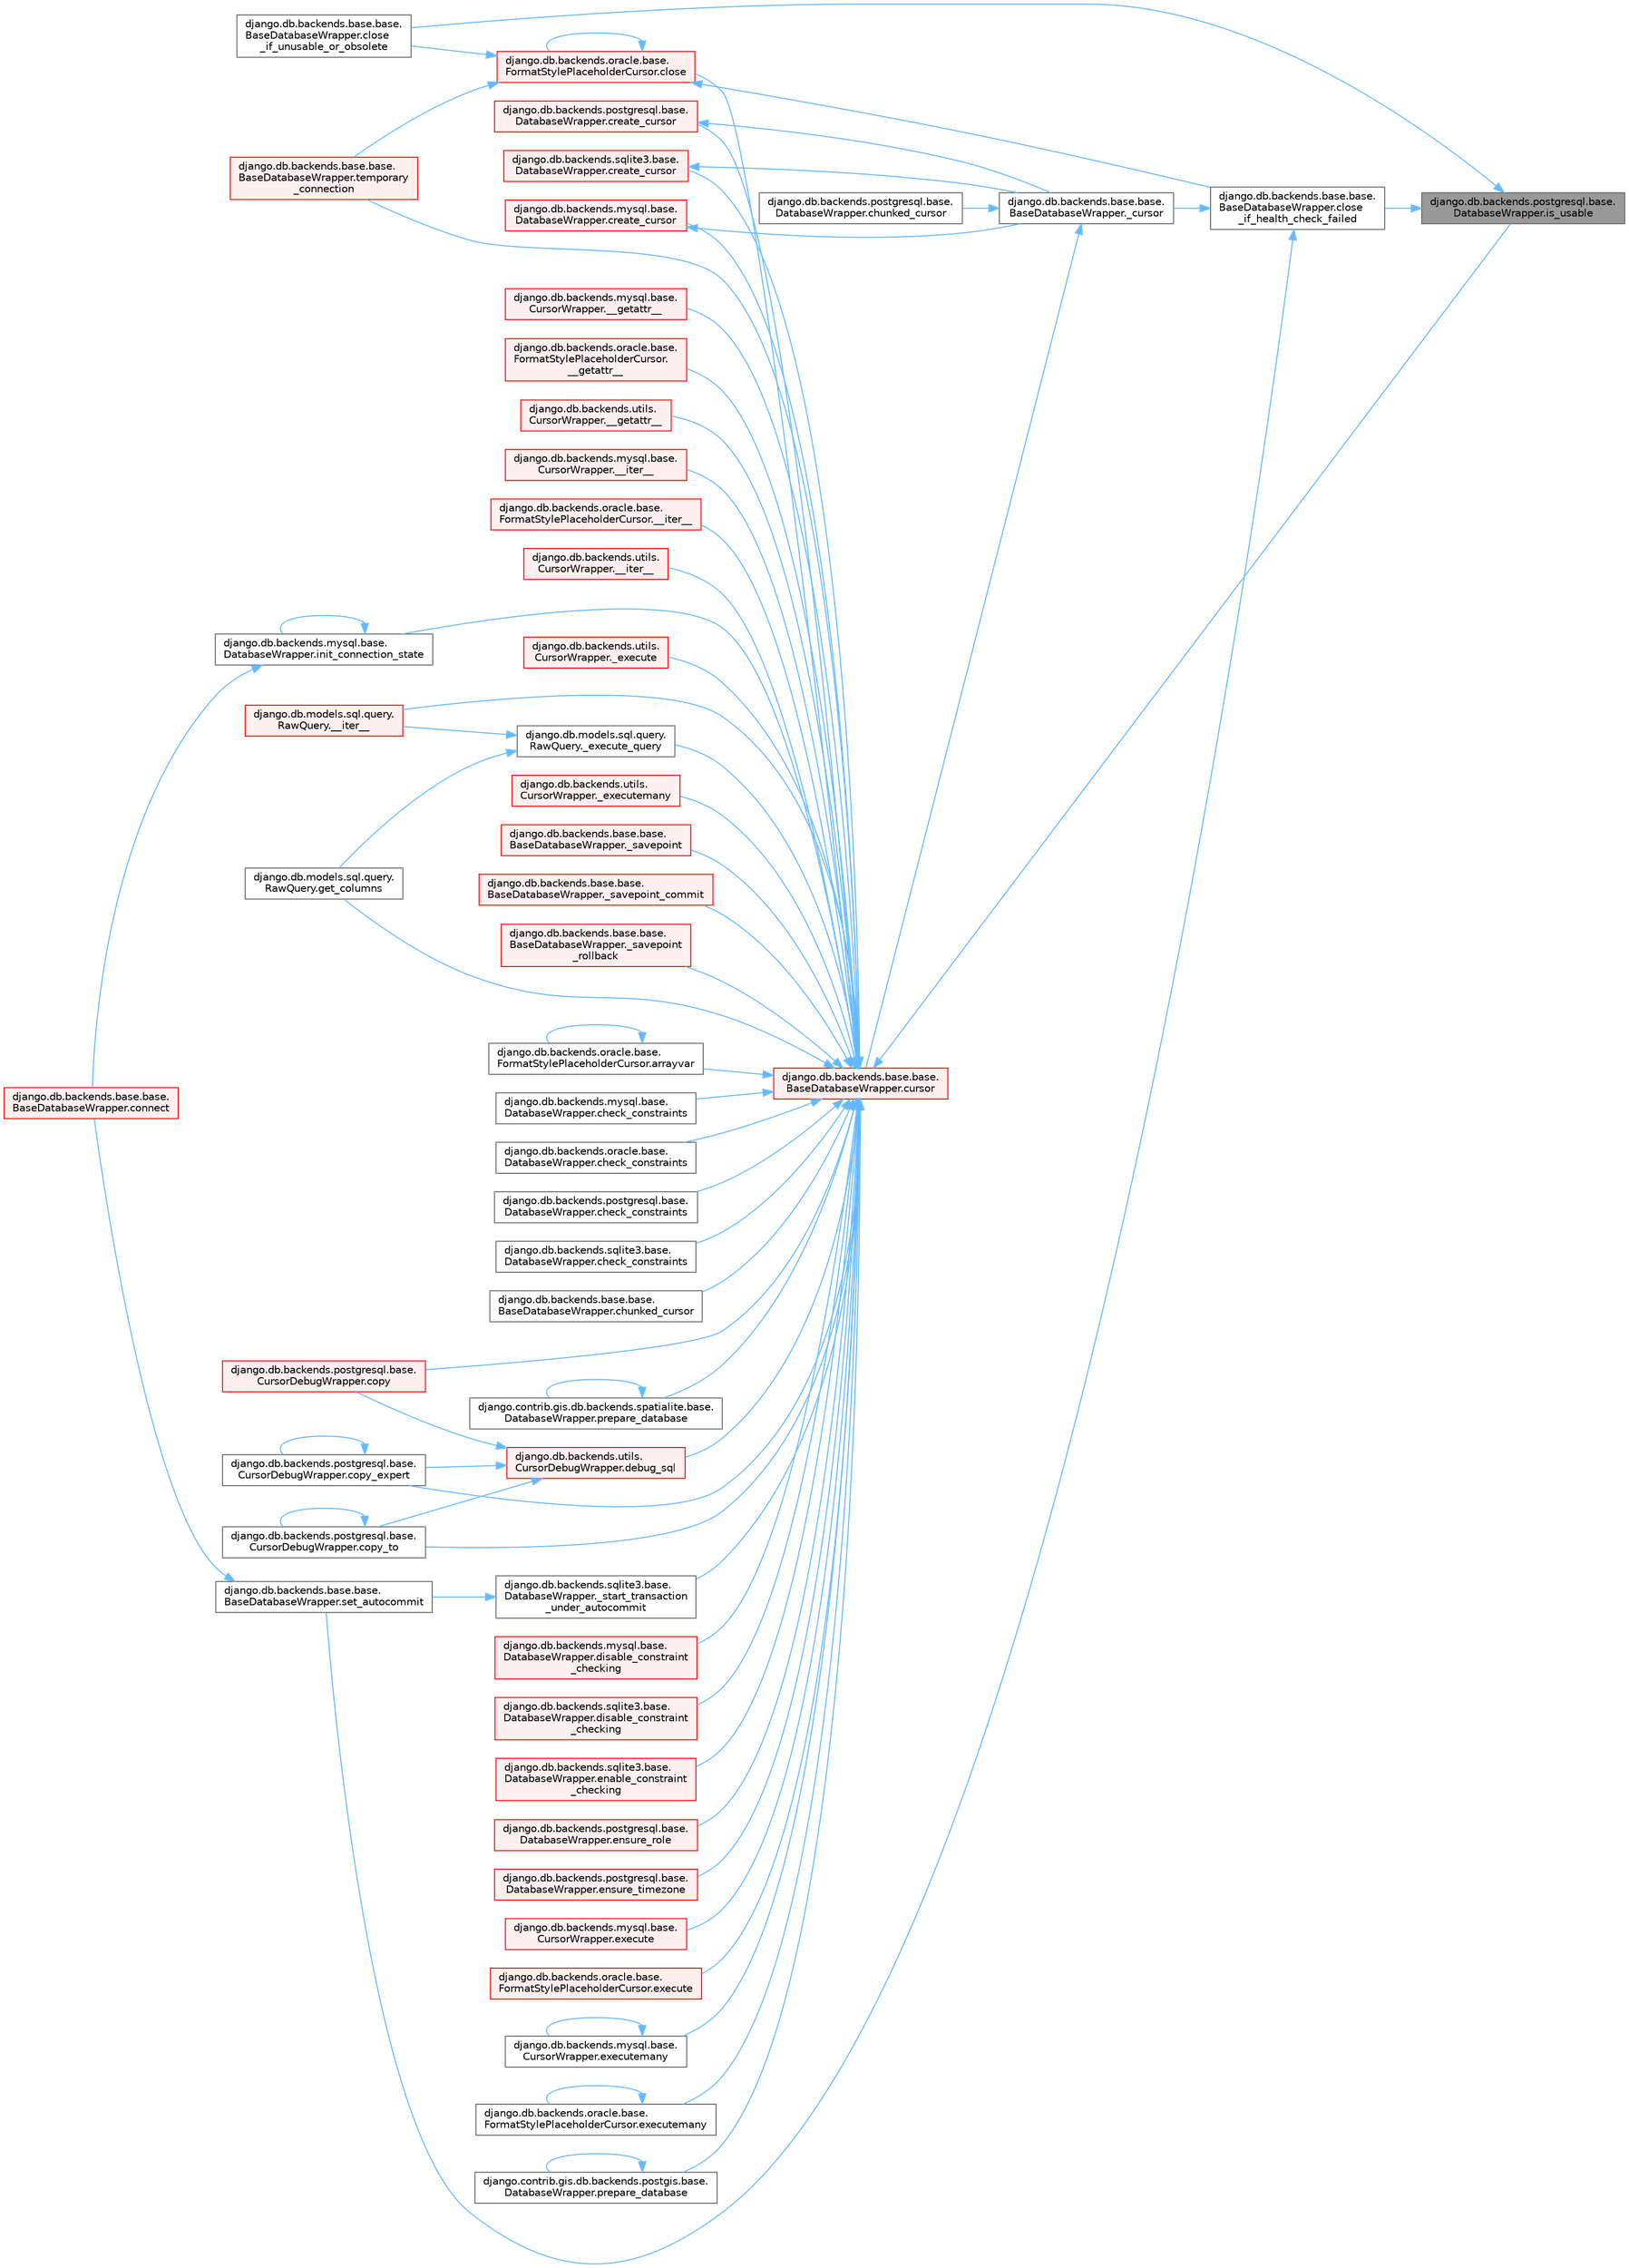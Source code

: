 digraph "django.db.backends.postgresql.base.DatabaseWrapper.is_usable"
{
 // LATEX_PDF_SIZE
  bgcolor="transparent";
  edge [fontname=Helvetica,fontsize=10,labelfontname=Helvetica,labelfontsize=10];
  node [fontname=Helvetica,fontsize=10,shape=box,height=0.2,width=0.4];
  rankdir="RL";
  Node1 [id="Node000001",label="django.db.backends.postgresql.base.\lDatabaseWrapper.is_usable",height=0.2,width=0.4,color="gray40", fillcolor="grey60", style="filled", fontcolor="black",tooltip=" "];
  Node1 -> Node2 [id="edge1_Node000001_Node000002",dir="back",color="steelblue1",style="solid",tooltip=" "];
  Node2 [id="Node000002",label="django.db.backends.base.base.\lBaseDatabaseWrapper.close\l_if_health_check_failed",height=0.2,width=0.4,color="grey40", fillcolor="white", style="filled",URL="$classdjango_1_1db_1_1backends_1_1base_1_1base_1_1_base_database_wrapper.html#a3f4d11734d2da94781f00468b6bd3981",tooltip=" "];
  Node2 -> Node3 [id="edge2_Node000002_Node000003",dir="back",color="steelblue1",style="solid",tooltip=" "];
  Node3 [id="Node000003",label="django.db.backends.base.base.\lBaseDatabaseWrapper._cursor",height=0.2,width=0.4,color="grey40", fillcolor="white", style="filled",URL="$classdjango_1_1db_1_1backends_1_1base_1_1base_1_1_base_database_wrapper.html#a4ab6e7f33d17ad7228f40516ace60c5f",tooltip=" "];
  Node3 -> Node4 [id="edge3_Node000003_Node000004",dir="back",color="steelblue1",style="solid",tooltip=" "];
  Node4 [id="Node000004",label="django.db.backends.postgresql.base.\lDatabaseWrapper.chunked_cursor",height=0.2,width=0.4,color="grey40", fillcolor="white", style="filled",URL="$classdjango_1_1db_1_1backends_1_1postgresql_1_1base_1_1_database_wrapper.html#a6e39b30795df495f7813a3d4186b6a79",tooltip=" "];
  Node3 -> Node5 [id="edge4_Node000003_Node000005",dir="back",color="steelblue1",style="solid",tooltip=" "];
  Node5 [id="Node000005",label="django.db.backends.base.base.\lBaseDatabaseWrapper.cursor",height=0.2,width=0.4,color="red", fillcolor="#FFF0F0", style="filled",URL="$classdjango_1_1db_1_1backends_1_1base_1_1base_1_1_base_database_wrapper.html#a36460fef236d97a41d6ed05f035509f8",tooltip=" "];
  Node5 -> Node6 [id="edge5_Node000005_Node000006",dir="back",color="steelblue1",style="solid",tooltip=" "];
  Node6 [id="Node000006",label="django.db.backends.mysql.base.\lCursorWrapper.__getattr__",height=0.2,width=0.4,color="red", fillcolor="#FFF0F0", style="filled",URL="$classdjango_1_1db_1_1backends_1_1mysql_1_1base_1_1_cursor_wrapper.html#a20e21ec52fae5babdedf2c700be36024",tooltip=" "];
  Node5 -> Node10 [id="edge6_Node000005_Node000010",dir="back",color="steelblue1",style="solid",tooltip=" "];
  Node10 [id="Node000010",label="django.db.backends.oracle.base.\lFormatStylePlaceholderCursor.\l__getattr__",height=0.2,width=0.4,color="red", fillcolor="#FFF0F0", style="filled",URL="$classdjango_1_1db_1_1backends_1_1oracle_1_1base_1_1_format_style_placeholder_cursor.html#a39758f7bfa6ae06dc9c0cdb38bbd6098",tooltip=" "];
  Node5 -> Node11 [id="edge7_Node000005_Node000011",dir="back",color="steelblue1",style="solid",tooltip=" "];
  Node11 [id="Node000011",label="django.db.backends.utils.\lCursorWrapper.__getattr__",height=0.2,width=0.4,color="red", fillcolor="#FFF0F0", style="filled",URL="$classdjango_1_1db_1_1backends_1_1utils_1_1_cursor_wrapper.html#a6acaaa696c45889fa2c675e03cbb7a68",tooltip=" "];
  Node5 -> Node12 [id="edge8_Node000005_Node000012",dir="back",color="steelblue1",style="solid",tooltip=" "];
  Node12 [id="Node000012",label="django.db.backends.mysql.base.\lCursorWrapper.__iter__",height=0.2,width=0.4,color="red", fillcolor="#FFF0F0", style="filled",URL="$classdjango_1_1db_1_1backends_1_1mysql_1_1base_1_1_cursor_wrapper.html#a96860984e3e955165a7742343527ec31",tooltip=" "];
  Node5 -> Node15 [id="edge9_Node000005_Node000015",dir="back",color="steelblue1",style="solid",tooltip=" "];
  Node15 [id="Node000015",label="django.db.backends.oracle.base.\lFormatStylePlaceholderCursor.__iter__",height=0.2,width=0.4,color="red", fillcolor="#FFF0F0", style="filled",URL="$classdjango_1_1db_1_1backends_1_1oracle_1_1base_1_1_format_style_placeholder_cursor.html#adad663a77ab1f36c0904a50f6f924b8c",tooltip=" "];
  Node5 -> Node16 [id="edge10_Node000005_Node000016",dir="back",color="steelblue1",style="solid",tooltip=" "];
  Node16 [id="Node000016",label="django.db.backends.utils.\lCursorWrapper.__iter__",height=0.2,width=0.4,color="red", fillcolor="#FFF0F0", style="filled",URL="$classdjango_1_1db_1_1backends_1_1utils_1_1_cursor_wrapper.html#ae9eba89bec4f98ba29cf92670ef4bd59",tooltip=" "];
  Node5 -> Node17 [id="edge11_Node000005_Node000017",dir="back",color="steelblue1",style="solid",tooltip=" "];
  Node17 [id="Node000017",label="django.db.models.sql.query.\lRawQuery.__iter__",height=0.2,width=0.4,color="red", fillcolor="#FFF0F0", style="filled",URL="$classdjango_1_1db_1_1models_1_1sql_1_1query_1_1_raw_query.html#a462cd26f19cff8bad6e425d53bf55115",tooltip=" "];
  Node5 -> Node18 [id="edge12_Node000005_Node000018",dir="back",color="steelblue1",style="solid",tooltip=" "];
  Node18 [id="Node000018",label="django.db.backends.utils.\lCursorWrapper._execute",height=0.2,width=0.4,color="red", fillcolor="#FFF0F0", style="filled",URL="$classdjango_1_1db_1_1backends_1_1utils_1_1_cursor_wrapper.html#a4bce340a1bf575432f30977501cf758e",tooltip=" "];
  Node5 -> Node3122 [id="edge13_Node000005_Node003122",dir="back",color="steelblue1",style="solid",tooltip=" "];
  Node3122 [id="Node003122",label="django.db.models.sql.query.\lRawQuery._execute_query",height=0.2,width=0.4,color="grey40", fillcolor="white", style="filled",URL="$classdjango_1_1db_1_1models_1_1sql_1_1query_1_1_raw_query.html#a652e32a56b6cf3336d8b39eb3dc98af7",tooltip=" "];
  Node3122 -> Node17 [id="edge14_Node003122_Node000017",dir="back",color="steelblue1",style="solid",tooltip=" "];
  Node3122 -> Node3123 [id="edge15_Node003122_Node003123",dir="back",color="steelblue1",style="solid",tooltip=" "];
  Node3123 [id="Node003123",label="django.db.models.sql.query.\lRawQuery.get_columns",height=0.2,width=0.4,color="grey40", fillcolor="white", style="filled",URL="$classdjango_1_1db_1_1models_1_1sql_1_1query_1_1_raw_query.html#a97dcaae3122b66d4509ccc82dcd4fa36",tooltip=" "];
  Node5 -> Node3124 [id="edge16_Node000005_Node003124",dir="back",color="steelblue1",style="solid",tooltip=" "];
  Node3124 [id="Node003124",label="django.db.backends.utils.\lCursorWrapper._executemany",height=0.2,width=0.4,color="red", fillcolor="#FFF0F0", style="filled",URL="$classdjango_1_1db_1_1backends_1_1utils_1_1_cursor_wrapper.html#ad2f0cf3db485ef5192509faf59f6705b",tooltip=" "];
  Node5 -> Node3126 [id="edge17_Node000005_Node003126",dir="back",color="steelblue1",style="solid",tooltip=" "];
  Node3126 [id="Node003126",label="django.db.backends.base.base.\lBaseDatabaseWrapper._savepoint",height=0.2,width=0.4,color="red", fillcolor="#FFF0F0", style="filled",URL="$classdjango_1_1db_1_1backends_1_1base_1_1base_1_1_base_database_wrapper.html#ad20a0b45a8cbc79cddd01a3ce45643b7",tooltip=" "];
  Node5 -> Node3129 [id="edge18_Node000005_Node003129",dir="back",color="steelblue1",style="solid",tooltip=" "];
  Node3129 [id="Node003129",label="django.db.backends.base.base.\lBaseDatabaseWrapper._savepoint_commit",height=0.2,width=0.4,color="red", fillcolor="#FFF0F0", style="filled",URL="$classdjango_1_1db_1_1backends_1_1base_1_1base_1_1_base_database_wrapper.html#a84f283ac61686e16f5011f6256615698",tooltip=" "];
  Node5 -> Node3131 [id="edge19_Node000005_Node003131",dir="back",color="steelblue1",style="solid",tooltip=" "];
  Node3131 [id="Node003131",label="django.db.backends.base.base.\lBaseDatabaseWrapper._savepoint\l_rollback",height=0.2,width=0.4,color="red", fillcolor="#FFF0F0", style="filled",URL="$classdjango_1_1db_1_1backends_1_1base_1_1base_1_1_base_database_wrapper.html#aefe364c769196b7fd2f85d0e26b22f0d",tooltip=" "];
  Node5 -> Node3133 [id="edge20_Node000005_Node003133",dir="back",color="steelblue1",style="solid",tooltip=" "];
  Node3133 [id="Node003133",label="django.db.backends.sqlite3.base.\lDatabaseWrapper._start_transaction\l_under_autocommit",height=0.2,width=0.4,color="grey40", fillcolor="white", style="filled",URL="$classdjango_1_1db_1_1backends_1_1sqlite3_1_1base_1_1_database_wrapper.html#a8524e3c43caeb725422ad80f80aa1456",tooltip=" "];
  Node3133 -> Node3134 [id="edge21_Node003133_Node003134",dir="back",color="steelblue1",style="solid",tooltip=" "];
  Node3134 [id="Node003134",label="django.db.backends.base.base.\lBaseDatabaseWrapper.set_autocommit",height=0.2,width=0.4,color="grey40", fillcolor="white", style="filled",URL="$classdjango_1_1db_1_1backends_1_1base_1_1base_1_1_base_database_wrapper.html#ab1e9f32c123e4ccc36e4e7ae370d4fc2",tooltip=" "];
  Node3134 -> Node615 [id="edge22_Node003134_Node000615",dir="back",color="steelblue1",style="solid",tooltip=" "];
  Node615 [id="Node000615",label="django.db.backends.base.base.\lBaseDatabaseWrapper.connect",height=0.2,width=0.4,color="red", fillcolor="#FFF0F0", style="filled",URL="$classdjango_1_1db_1_1backends_1_1base_1_1base_1_1_base_database_wrapper.html#a7b64171260c3bf790ed1f563fe48ec35",tooltip=" "];
  Node5 -> Node3135 [id="edge23_Node000005_Node003135",dir="back",color="steelblue1",style="solid",tooltip=" "];
  Node3135 [id="Node003135",label="django.db.backends.oracle.base.\lFormatStylePlaceholderCursor.arrayvar",height=0.2,width=0.4,color="grey40", fillcolor="white", style="filled",URL="$classdjango_1_1db_1_1backends_1_1oracle_1_1base_1_1_format_style_placeholder_cursor.html#a046a0bc9854400c1b3d3f557979e6597",tooltip=" "];
  Node3135 -> Node3135 [id="edge24_Node003135_Node003135",dir="back",color="steelblue1",style="solid",tooltip=" "];
  Node5 -> Node3136 [id="edge25_Node000005_Node003136",dir="back",color="steelblue1",style="solid",tooltip=" "];
  Node3136 [id="Node003136",label="django.db.backends.mysql.base.\lDatabaseWrapper.check_constraints",height=0.2,width=0.4,color="grey40", fillcolor="white", style="filled",URL="$classdjango_1_1db_1_1backends_1_1mysql_1_1base_1_1_database_wrapper.html#a61493a0c1ecdc7a36311d954dace679d",tooltip=" "];
  Node5 -> Node3137 [id="edge26_Node000005_Node003137",dir="back",color="steelblue1",style="solid",tooltip=" "];
  Node3137 [id="Node003137",label="django.db.backends.oracle.base.\lDatabaseWrapper.check_constraints",height=0.2,width=0.4,color="grey40", fillcolor="white", style="filled",URL="$classdjango_1_1db_1_1backends_1_1oracle_1_1base_1_1_database_wrapper.html#a08cbc5ff4b31bfbf4d19281f9181d258",tooltip=" "];
  Node5 -> Node3138 [id="edge27_Node000005_Node003138",dir="back",color="steelblue1",style="solid",tooltip=" "];
  Node3138 [id="Node003138",label="django.db.backends.postgresql.base.\lDatabaseWrapper.check_constraints",height=0.2,width=0.4,color="grey40", fillcolor="white", style="filled",URL="$classdjango_1_1db_1_1backends_1_1postgresql_1_1base_1_1_database_wrapper.html#ac656b7a0cfc42836aa4e196a53616c41",tooltip=" "];
  Node5 -> Node3139 [id="edge28_Node000005_Node003139",dir="back",color="steelblue1",style="solid",tooltip=" "];
  Node3139 [id="Node003139",label="django.db.backends.sqlite3.base.\lDatabaseWrapper.check_constraints",height=0.2,width=0.4,color="grey40", fillcolor="white", style="filled",URL="$classdjango_1_1db_1_1backends_1_1sqlite3_1_1base_1_1_database_wrapper.html#ab69c9967b1bfe3a287db27cc9e66dddc",tooltip=" "];
  Node5 -> Node3140 [id="edge29_Node000005_Node003140",dir="back",color="steelblue1",style="solid",tooltip=" "];
  Node3140 [id="Node003140",label="django.db.backends.base.base.\lBaseDatabaseWrapper.chunked_cursor",height=0.2,width=0.4,color="grey40", fillcolor="white", style="filled",URL="$classdjango_1_1db_1_1backends_1_1base_1_1base_1_1_base_database_wrapper.html#a6161e7e44631d0a0fb031329b2fea05f",tooltip=" "];
  Node5 -> Node3141 [id="edge30_Node000005_Node003141",dir="back",color="steelblue1",style="solid",tooltip=" "];
  Node3141 [id="Node003141",label="django.db.backends.oracle.base.\lFormatStylePlaceholderCursor.close",height=0.2,width=0.4,color="red", fillcolor="#FFF0F0", style="filled",URL="$classdjango_1_1db_1_1backends_1_1oracle_1_1base_1_1_format_style_placeholder_cursor.html#aebbf24b6a824d4e0fb370ce417d41f93",tooltip=" "];
  Node3141 -> Node3141 [id="edge31_Node003141_Node003141",dir="back",color="steelblue1",style="solid",tooltip=" "];
  Node3141 -> Node2 [id="edge32_Node003141_Node000002",dir="back",color="steelblue1",style="solid",tooltip=" "];
  Node3141 -> Node355 [id="edge33_Node003141_Node000355",dir="back",color="steelblue1",style="solid",tooltip=" "];
  Node355 [id="Node000355",label="django.db.backends.base.base.\lBaseDatabaseWrapper.close\l_if_unusable_or_obsolete",height=0.2,width=0.4,color="grey40", fillcolor="white", style="filled",URL="$classdjango_1_1db_1_1backends_1_1base_1_1base_1_1_base_database_wrapper.html#a599dfc5a8da20da69ffa5a94869dad01",tooltip=" "];
  Node3141 -> Node605 [id="edge34_Node003141_Node000605",dir="back",color="steelblue1",style="solid",tooltip=" "];
  Node605 [id="Node000605",label="django.db.backends.base.base.\lBaseDatabaseWrapper.temporary\l_connection",height=0.2,width=0.4,color="red", fillcolor="#FFF0F0", style="filled",URL="$classdjango_1_1db_1_1backends_1_1base_1_1base_1_1_base_database_wrapper.html#a605fd92d7af39b1b987426a269121b0c",tooltip=" "];
  Node5 -> Node3142 [id="edge35_Node000005_Node003142",dir="back",color="steelblue1",style="solid",tooltip=" "];
  Node3142 [id="Node003142",label="django.db.backends.postgresql.base.\lCursorDebugWrapper.copy",height=0.2,width=0.4,color="red", fillcolor="#FFF0F0", style="filled",URL="$classdjango_1_1db_1_1backends_1_1postgresql_1_1base_1_1_cursor_debug_wrapper.html#a35ca6cc5e6e9ba970c3c3f7469be22ef",tooltip=" "];
  Node5 -> Node3143 [id="edge36_Node000005_Node003143",dir="back",color="steelblue1",style="solid",tooltip=" "];
  Node3143 [id="Node003143",label="django.db.backends.postgresql.base.\lCursorDebugWrapper.copy_expert",height=0.2,width=0.4,color="grey40", fillcolor="white", style="filled",URL="$classdjango_1_1db_1_1backends_1_1postgresql_1_1base_1_1_cursor_debug_wrapper.html#ab989e187dfb900070941950d43746bef",tooltip=" "];
  Node3143 -> Node3143 [id="edge37_Node003143_Node003143",dir="back",color="steelblue1",style="solid",tooltip=" "];
  Node5 -> Node3144 [id="edge38_Node000005_Node003144",dir="back",color="steelblue1",style="solid",tooltip=" "];
  Node3144 [id="Node003144",label="django.db.backends.postgresql.base.\lCursorDebugWrapper.copy_to",height=0.2,width=0.4,color="grey40", fillcolor="white", style="filled",URL="$classdjango_1_1db_1_1backends_1_1postgresql_1_1base_1_1_cursor_debug_wrapper.html#a703e4fd7f4f8e49c0e8c3a8bc1bc04e0",tooltip=" "];
  Node3144 -> Node3144 [id="edge39_Node003144_Node003144",dir="back",color="steelblue1",style="solid",tooltip=" "];
  Node5 -> Node3145 [id="edge40_Node000005_Node003145",dir="back",color="steelblue1",style="solid",tooltip=" "];
  Node3145 [id="Node003145",label="django.db.backends.mysql.base.\lDatabaseWrapper.create_cursor",height=0.2,width=0.4,color="red", fillcolor="#FFF0F0", style="filled",URL="$classdjango_1_1db_1_1backends_1_1mysql_1_1base_1_1_database_wrapper.html#a0ff5c552844653c9008b2c1c843cb949",tooltip=" "];
  Node3145 -> Node3 [id="edge41_Node003145_Node000003",dir="back",color="steelblue1",style="solid",tooltip=" "];
  Node5 -> Node3147 [id="edge42_Node000005_Node003147",dir="back",color="steelblue1",style="solid",tooltip=" "];
  Node3147 [id="Node003147",label="django.db.backends.postgresql.base.\lDatabaseWrapper.create_cursor",height=0.2,width=0.4,color="red", fillcolor="#FFF0F0", style="filled",URL="$classdjango_1_1db_1_1backends_1_1postgresql_1_1base_1_1_database_wrapper.html#a0097c2f901cc5ac98af1b51b05eafec1",tooltip=" "];
  Node3147 -> Node3 [id="edge43_Node003147_Node000003",dir="back",color="steelblue1",style="solid",tooltip=" "];
  Node5 -> Node3148 [id="edge44_Node000005_Node003148",dir="back",color="steelblue1",style="solid",tooltip=" "];
  Node3148 [id="Node003148",label="django.db.backends.sqlite3.base.\lDatabaseWrapper.create_cursor",height=0.2,width=0.4,color="red", fillcolor="#FFF0F0", style="filled",URL="$classdjango_1_1db_1_1backends_1_1sqlite3_1_1base_1_1_database_wrapper.html#a432ac337ae585453ec5c6c37a42ba892",tooltip=" "];
  Node3148 -> Node3 [id="edge45_Node003148_Node000003",dir="back",color="steelblue1",style="solid",tooltip=" "];
  Node5 -> Node3149 [id="edge46_Node000005_Node003149",dir="back",color="steelblue1",style="solid",tooltip=" "];
  Node3149 [id="Node003149",label="django.db.backends.utils.\lCursorDebugWrapper.debug_sql",height=0.2,width=0.4,color="red", fillcolor="#FFF0F0", style="filled",URL="$classdjango_1_1db_1_1backends_1_1utils_1_1_cursor_debug_wrapper.html#a213aef67104a7ce0d658e2926dea04c2",tooltip=" "];
  Node3149 -> Node3142 [id="edge47_Node003149_Node003142",dir="back",color="steelblue1",style="solid",tooltip=" "];
  Node3149 -> Node3143 [id="edge48_Node003149_Node003143",dir="back",color="steelblue1",style="solid",tooltip=" "];
  Node3149 -> Node3144 [id="edge49_Node003149_Node003144",dir="back",color="steelblue1",style="solid",tooltip=" "];
  Node5 -> Node3155 [id="edge50_Node000005_Node003155",dir="back",color="steelblue1",style="solid",tooltip=" "];
  Node3155 [id="Node003155",label="django.db.backends.mysql.base.\lDatabaseWrapper.disable_constraint\l_checking",height=0.2,width=0.4,color="red", fillcolor="#FFF0F0", style="filled",URL="$classdjango_1_1db_1_1backends_1_1mysql_1_1base_1_1_database_wrapper.html#ab8bdfdaae722428701eb41cea3ad10f8",tooltip=" "];
  Node5 -> Node3157 [id="edge51_Node000005_Node003157",dir="back",color="steelblue1",style="solid",tooltip=" "];
  Node3157 [id="Node003157",label="django.db.backends.sqlite3.base.\lDatabaseWrapper.disable_constraint\l_checking",height=0.2,width=0.4,color="red", fillcolor="#FFF0F0", style="filled",URL="$classdjango_1_1db_1_1backends_1_1sqlite3_1_1base_1_1_database_wrapper.html#a5316a773fea4b22c8578cd283c892d5b",tooltip=" "];
  Node5 -> Node3158 [id="edge52_Node000005_Node003158",dir="back",color="steelblue1",style="solid",tooltip=" "];
  Node3158 [id="Node003158",label="django.db.backends.sqlite3.base.\lDatabaseWrapper.enable_constraint\l_checking",height=0.2,width=0.4,color="red", fillcolor="#FFF0F0", style="filled",URL="$classdjango_1_1db_1_1backends_1_1sqlite3_1_1base_1_1_database_wrapper.html#ab2a0d449228451657f22e83de902007a",tooltip=" "];
  Node5 -> Node3159 [id="edge53_Node000005_Node003159",dir="back",color="steelblue1",style="solid",tooltip=" "];
  Node3159 [id="Node003159",label="django.db.backends.postgresql.base.\lDatabaseWrapper.ensure_role",height=0.2,width=0.4,color="red", fillcolor="#FFF0F0", style="filled",URL="$classdjango_1_1db_1_1backends_1_1postgresql_1_1base_1_1_database_wrapper.html#a3473fcd0631b4d3ccdf9de10bde6f2a9",tooltip=" "];
  Node5 -> Node3161 [id="edge54_Node000005_Node003161",dir="back",color="steelblue1",style="solid",tooltip=" "];
  Node3161 [id="Node003161",label="django.db.backends.postgresql.base.\lDatabaseWrapper.ensure_timezone",height=0.2,width=0.4,color="red", fillcolor="#FFF0F0", style="filled",URL="$classdjango_1_1db_1_1backends_1_1postgresql_1_1base_1_1_database_wrapper.html#a5e128f3e67017e5ac3bfd1b646557317",tooltip=" "];
  Node5 -> Node3162 [id="edge55_Node000005_Node003162",dir="back",color="steelblue1",style="solid",tooltip=" "];
  Node3162 [id="Node003162",label="django.db.backends.mysql.base.\lCursorWrapper.execute",height=0.2,width=0.4,color="red", fillcolor="#FFF0F0", style="filled",URL="$classdjango_1_1db_1_1backends_1_1mysql_1_1base_1_1_cursor_wrapper.html#a6b2d41b73d7c215224f1e994aad6ad60",tooltip=" "];
  Node5 -> Node3163 [id="edge56_Node000005_Node003163",dir="back",color="steelblue1",style="solid",tooltip=" "];
  Node3163 [id="Node003163",label="django.db.backends.oracle.base.\lFormatStylePlaceholderCursor.execute",height=0.2,width=0.4,color="red", fillcolor="#FFF0F0", style="filled",URL="$classdjango_1_1db_1_1backends_1_1oracle_1_1base_1_1_format_style_placeholder_cursor.html#a0717bdbea59134a88e5f10399c33a251",tooltip=" "];
  Node5 -> Node3164 [id="edge57_Node000005_Node003164",dir="back",color="steelblue1",style="solid",tooltip=" "];
  Node3164 [id="Node003164",label="django.db.backends.mysql.base.\lCursorWrapper.executemany",height=0.2,width=0.4,color="grey40", fillcolor="white", style="filled",URL="$classdjango_1_1db_1_1backends_1_1mysql_1_1base_1_1_cursor_wrapper.html#a4a604c94db88520050ceef7ddec74f34",tooltip=" "];
  Node3164 -> Node3164 [id="edge58_Node003164_Node003164",dir="back",color="steelblue1",style="solid",tooltip=" "];
  Node5 -> Node3165 [id="edge59_Node000005_Node003165",dir="back",color="steelblue1",style="solid",tooltip=" "];
  Node3165 [id="Node003165",label="django.db.backends.oracle.base.\lFormatStylePlaceholderCursor.executemany",height=0.2,width=0.4,color="grey40", fillcolor="white", style="filled",URL="$classdjango_1_1db_1_1backends_1_1oracle_1_1base_1_1_format_style_placeholder_cursor.html#afe125d023e0d499543f47e125886e3b7",tooltip=" "];
  Node3165 -> Node3165 [id="edge60_Node003165_Node003165",dir="back",color="steelblue1",style="solid",tooltip=" "];
  Node5 -> Node3123 [id="edge61_Node000005_Node003123",dir="back",color="steelblue1",style="solid",tooltip=" "];
  Node5 -> Node3166 [id="edge62_Node000005_Node003166",dir="back",color="steelblue1",style="solid",tooltip=" "];
  Node3166 [id="Node003166",label="django.db.backends.mysql.base.\lDatabaseWrapper.init_connection_state",height=0.2,width=0.4,color="grey40", fillcolor="white", style="filled",URL="$classdjango_1_1db_1_1backends_1_1mysql_1_1base_1_1_database_wrapper.html#a37793782ec878a26847fac03c5f8fe38",tooltip=" "];
  Node3166 -> Node615 [id="edge63_Node003166_Node000615",dir="back",color="steelblue1",style="solid",tooltip=" "];
  Node3166 -> Node3166 [id="edge64_Node003166_Node003166",dir="back",color="steelblue1",style="solid",tooltip=" "];
  Node5 -> Node1 [id="edge65_Node000005_Node000001",dir="back",color="steelblue1",style="solid",tooltip=" "];
  Node5 -> Node3167 [id="edge66_Node000005_Node003167",dir="back",color="steelblue1",style="solid",tooltip=" "];
  Node3167 [id="Node003167",label="django.contrib.gis.db.backends.postgis.base.\lDatabaseWrapper.prepare_database",height=0.2,width=0.4,color="grey40", fillcolor="white", style="filled",URL="$classdjango_1_1contrib_1_1gis_1_1db_1_1backends_1_1postgis_1_1base_1_1_database_wrapper.html#a912e6ba7d93cf5c12dceae02ffddac5e",tooltip=" "];
  Node3167 -> Node3167 [id="edge67_Node003167_Node003167",dir="back",color="steelblue1",style="solid",tooltip=" "];
  Node5 -> Node3168 [id="edge68_Node000005_Node003168",dir="back",color="steelblue1",style="solid",tooltip=" "];
  Node3168 [id="Node003168",label="django.contrib.gis.db.backends.spatialite.base.\lDatabaseWrapper.prepare_database",height=0.2,width=0.4,color="grey40", fillcolor="white", style="filled",URL="$classdjango_1_1contrib_1_1gis_1_1db_1_1backends_1_1spatialite_1_1base_1_1_database_wrapper.html#af5905e8738c7da373de855113a9b0343",tooltip=" "];
  Node3168 -> Node3168 [id="edge69_Node003168_Node003168",dir="back",color="steelblue1",style="solid",tooltip=" "];
  Node5 -> Node605 [id="edge70_Node000005_Node000605",dir="back",color="steelblue1",style="solid",tooltip=" "];
  Node2 -> Node3134 [id="edge71_Node000002_Node003134",dir="back",color="steelblue1",style="solid",tooltip=" "];
  Node1 -> Node355 [id="edge72_Node000001_Node000355",dir="back",color="steelblue1",style="solid",tooltip=" "];
}

